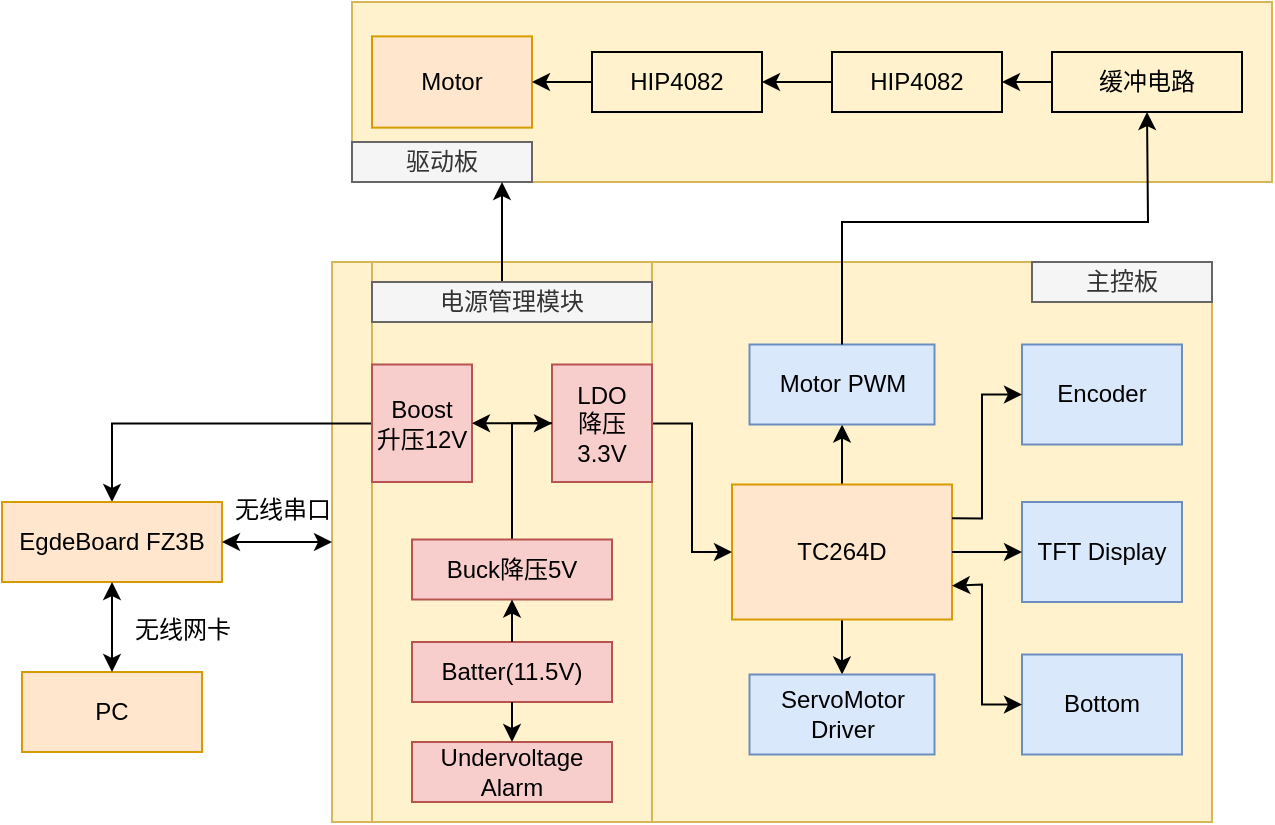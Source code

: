 <mxfile version="22.1.21" type="github">
  <diagram name="第 1 页" id="tW3CXmPOTFtlpqPluhd4">
    <mxGraphModel dx="1653" dy="927" grid="1" gridSize="10" guides="1" tooltips="1" connect="1" arrows="1" fold="1" page="1" pageScale="1" pageWidth="827" pageHeight="1169" math="0" shadow="0">
      <root>
        <mxCell id="0" />
        <mxCell id="1" parent="0" />
        <mxCell id="CNmatFPKbzWSkCiTwap3-4" value="" style="rounded=0;whiteSpace=wrap;html=1;fillColor=#fff2cc;strokeColor=#d6b656;" vertex="1" parent="1">
          <mxGeometry x="210" y="380" width="440" height="280" as="geometry" />
        </mxCell>
        <mxCell id="CNmatFPKbzWSkCiTwap3-1" value="" style="rounded=0;whiteSpace=wrap;html=1;glass=0;fillColor=#fff2cc;strokeColor=#d6b656;" vertex="1" parent="1">
          <mxGeometry x="220" y="250" width="460" height="90" as="geometry" />
        </mxCell>
        <mxCell id="CNmatFPKbzWSkCiTwap3-3" value="驱动板" style="rounded=0;whiteSpace=wrap;html=1;fillColor=#f5f5f5;strokeColor=#666666;fontColor=#333333;" vertex="1" parent="1">
          <mxGeometry x="220" y="320" width="90" height="20" as="geometry" />
        </mxCell>
        <mxCell id="CNmatFPKbzWSkCiTwap3-35" value="" style="rounded=0;whiteSpace=wrap;html=1;fillColor=#fff2cc;strokeColor=#d6b656;" vertex="1" parent="1">
          <mxGeometry x="230" y="380" width="140" height="280" as="geometry" />
        </mxCell>
        <mxCell id="CNmatFPKbzWSkCiTwap3-14" value="" style="edgeStyle=orthogonalEdgeStyle;rounded=0;orthogonalLoop=1;jettySize=auto;html=1;" edge="1" parent="1" source="CNmatFPKbzWSkCiTwap3-5" target="CNmatFPKbzWSkCiTwap3-9">
          <mxGeometry relative="1" as="geometry" />
        </mxCell>
        <mxCell id="CNmatFPKbzWSkCiTwap3-16" value="" style="edgeStyle=orthogonalEdgeStyle;rounded=0;orthogonalLoop=1;jettySize=auto;html=1;" edge="1" parent="1" source="CNmatFPKbzWSkCiTwap3-5" target="CNmatFPKbzWSkCiTwap3-10">
          <mxGeometry relative="1" as="geometry" />
        </mxCell>
        <mxCell id="CNmatFPKbzWSkCiTwap3-5" value="TC264D" style="rounded=0;whiteSpace=wrap;html=1;fillColor=#ffe6cc;strokeColor=#d79b00;" vertex="1" parent="1">
          <mxGeometry x="410" y="491.25" width="110" height="67.5" as="geometry" />
        </mxCell>
        <mxCell id="CNmatFPKbzWSkCiTwap3-6" value="TFT Display" style="rounded=0;whiteSpace=wrap;html=1;fillColor=#dae8fc;strokeColor=#6c8ebf;" vertex="1" parent="1">
          <mxGeometry x="555" y="500" width="80" height="50" as="geometry" />
        </mxCell>
        <mxCell id="CNmatFPKbzWSkCiTwap3-7" value="Bottom" style="rounded=0;whiteSpace=wrap;html=1;fillColor=#dae8fc;strokeColor=#6c8ebf;" vertex="1" parent="1">
          <mxGeometry x="555" y="576.25" width="80" height="50" as="geometry" />
        </mxCell>
        <mxCell id="CNmatFPKbzWSkCiTwap3-8" value="Encoder" style="rounded=0;whiteSpace=wrap;html=1;fillColor=#dae8fc;strokeColor=#6c8ebf;" vertex="1" parent="1">
          <mxGeometry x="555" y="421.25" width="80" height="50" as="geometry" />
        </mxCell>
        <mxCell id="CNmatFPKbzWSkCiTwap3-9" value="Motor PWM" style="rounded=0;whiteSpace=wrap;html=1;fillColor=#dae8fc;strokeColor=#6c8ebf;" vertex="1" parent="1">
          <mxGeometry x="418.75" y="421.25" width="92.5" height="40" as="geometry" />
        </mxCell>
        <mxCell id="CNmatFPKbzWSkCiTwap3-10" value="ServoMotor&lt;br style=&quot;border-color: var(--border-color);&quot;&gt;Driver" style="rounded=0;whiteSpace=wrap;html=1;fillColor=#dae8fc;strokeColor=#6c8ebf;" vertex="1" parent="1">
          <mxGeometry x="418.75" y="586.25" width="92.5" height="40" as="geometry" />
        </mxCell>
        <mxCell id="CNmatFPKbzWSkCiTwap3-17" value="" style="endArrow=classic;html=1;rounded=0;exitX=1;exitY=0.5;exitDx=0;exitDy=0;entryX=0;entryY=0.5;entryDx=0;entryDy=0;" edge="1" parent="1" source="CNmatFPKbzWSkCiTwap3-5" target="CNmatFPKbzWSkCiTwap3-6">
          <mxGeometry width="50" height="50" relative="1" as="geometry">
            <mxPoint x="195" y="671.25" as="sourcePoint" />
            <mxPoint x="245" y="621.25" as="targetPoint" />
          </mxGeometry>
        </mxCell>
        <mxCell id="CNmatFPKbzWSkCiTwap3-18" value="" style="endArrow=classic;html=1;rounded=0;exitX=1;exitY=0.25;exitDx=0;exitDy=0;entryX=0;entryY=0.5;entryDx=0;entryDy=0;" edge="1" parent="1" source="CNmatFPKbzWSkCiTwap3-5" target="CNmatFPKbzWSkCiTwap3-8">
          <mxGeometry width="50" height="50" relative="1" as="geometry">
            <mxPoint x="195" y="671.25" as="sourcePoint" />
            <mxPoint x="245" y="621.25" as="targetPoint" />
            <Array as="points">
              <mxPoint x="535" y="508.25" />
              <mxPoint x="535" y="446.25" />
            </Array>
          </mxGeometry>
        </mxCell>
        <mxCell id="CNmatFPKbzWSkCiTwap3-22" value="" style="endArrow=classic;startArrow=classic;html=1;rounded=0;entryX=0;entryY=0.5;entryDx=0;entryDy=0;exitX=1;exitY=0.75;exitDx=0;exitDy=0;" edge="1" parent="1" source="CNmatFPKbzWSkCiTwap3-5" target="CNmatFPKbzWSkCiTwap3-7">
          <mxGeometry width="50" height="50" relative="1" as="geometry">
            <mxPoint x="195" y="671.25" as="sourcePoint" />
            <mxPoint x="245" y="621.25" as="targetPoint" />
            <Array as="points">
              <mxPoint x="535" y="541.25" />
              <mxPoint x="535" y="601.25" />
            </Array>
          </mxGeometry>
        </mxCell>
        <mxCell id="CNmatFPKbzWSkCiTwap3-23" value="Undervoltage Alarm" style="rounded=0;whiteSpace=wrap;html=1;fillColor=#f8cecc;strokeColor=#b85450;" vertex="1" parent="1">
          <mxGeometry x="250" y="620" width="100" height="30" as="geometry" />
        </mxCell>
        <mxCell id="CNmatFPKbzWSkCiTwap3-25" value="Batter(11.5V)" style="rounded=0;whiteSpace=wrap;html=1;fillColor=#f8cecc;strokeColor=#b85450;" vertex="1" parent="1">
          <mxGeometry x="250" y="570" width="100" height="30" as="geometry" />
        </mxCell>
        <mxCell id="CNmatFPKbzWSkCiTwap3-42" value="" style="edgeStyle=orthogonalEdgeStyle;rounded=0;orthogonalLoop=1;jettySize=auto;html=1;entryX=0.5;entryY=1;entryDx=0;entryDy=0;" edge="1" parent="1" source="CNmatFPKbzWSkCiTwap3-26" target="CNmatFPKbzWSkCiTwap3-27">
          <mxGeometry relative="1" as="geometry">
            <Array as="points">
              <mxPoint x="300" y="461" />
            </Array>
          </mxGeometry>
        </mxCell>
        <mxCell id="CNmatFPKbzWSkCiTwap3-26" value="Buck降压5V" style="rounded=0;whiteSpace=wrap;html=1;fillColor=#f8cecc;strokeColor=#b85450;" vertex="1" parent="1">
          <mxGeometry x="250" y="518.75" width="100" height="30" as="geometry" />
        </mxCell>
        <mxCell id="CNmatFPKbzWSkCiTwap3-28" value="" style="edgeStyle=orthogonalEdgeStyle;rounded=0;orthogonalLoop=1;jettySize=auto;html=1;entryX=0;entryY=0.5;entryDx=0;entryDy=0;" edge="1" parent="1" source="CNmatFPKbzWSkCiTwap3-27" target="CNmatFPKbzWSkCiTwap3-5">
          <mxGeometry relative="1" as="geometry" />
        </mxCell>
        <mxCell id="CNmatFPKbzWSkCiTwap3-27" value="LDO&lt;br&gt;降压3.3V" style="rounded=0;whiteSpace=wrap;html=1;direction=south;fillColor=#f8cecc;strokeColor=#b85450;" vertex="1" parent="1">
          <mxGeometry x="320" y="431.25" width="50" height="58.75" as="geometry" />
        </mxCell>
        <mxCell id="CNmatFPKbzWSkCiTwap3-30" value="" style="endArrow=classic;html=1;rounded=0;exitX=0.5;exitY=0;exitDx=0;exitDy=0;entryX=0.5;entryY=1;entryDx=0;entryDy=0;" edge="1" parent="1" source="CNmatFPKbzWSkCiTwap3-25" target="CNmatFPKbzWSkCiTwap3-26">
          <mxGeometry width="50" height="50" relative="1" as="geometry">
            <mxPoint x="220" y="540" as="sourcePoint" />
            <mxPoint x="270" y="490" as="targetPoint" />
          </mxGeometry>
        </mxCell>
        <mxCell id="CNmatFPKbzWSkCiTwap3-33" value="" style="endArrow=classic;html=1;rounded=0;exitX=0.5;exitY=1;exitDx=0;exitDy=0;entryX=0.5;entryY=0;entryDx=0;entryDy=0;" edge="1" parent="1" target="CNmatFPKbzWSkCiTwap3-23">
          <mxGeometry width="50" height="50" relative="1" as="geometry">
            <mxPoint x="300" y="600" as="sourcePoint" />
            <mxPoint x="270" y="490" as="targetPoint" />
          </mxGeometry>
        </mxCell>
        <mxCell id="CNmatFPKbzWSkCiTwap3-34" value="主控板" style="rounded=0;whiteSpace=wrap;html=1;fillColor=#f5f5f5;fontColor=#333333;strokeColor=#666666;" vertex="1" parent="1">
          <mxGeometry x="560" y="380" width="90" height="20" as="geometry" />
        </mxCell>
        <mxCell id="CNmatFPKbzWSkCiTwap3-40" value="" style="edgeStyle=orthogonalEdgeStyle;rounded=0;orthogonalLoop=1;jettySize=auto;html=1;" edge="1" parent="1" source="CNmatFPKbzWSkCiTwap3-38" target="CNmatFPKbzWSkCiTwap3-3">
          <mxGeometry relative="1" as="geometry">
            <Array as="points">
              <mxPoint x="295" y="350" />
              <mxPoint x="295" y="350" />
            </Array>
          </mxGeometry>
        </mxCell>
        <mxCell id="CNmatFPKbzWSkCiTwap3-38" value="电源管理模块" style="rounded=0;whiteSpace=wrap;html=1;fillColor=#f5f5f5;fontColor=#333333;strokeColor=#666666;" vertex="1" parent="1">
          <mxGeometry x="230" y="390" width="140" height="20" as="geometry" />
        </mxCell>
        <mxCell id="CNmatFPKbzWSkCiTwap3-47" value="" style="edgeStyle=orthogonalEdgeStyle;rounded=0;orthogonalLoop=1;jettySize=auto;html=1;entryX=0.5;entryY=0;entryDx=0;entryDy=0;" edge="1" parent="1" source="CNmatFPKbzWSkCiTwap3-43" target="CNmatFPKbzWSkCiTwap3-46">
          <mxGeometry relative="1" as="geometry" />
        </mxCell>
        <mxCell id="CNmatFPKbzWSkCiTwap3-43" value="Boost&lt;br&gt;升压12V" style="rounded=0;whiteSpace=wrap;html=1;direction=south;fillColor=#f8cecc;strokeColor=#b85450;" vertex="1" parent="1">
          <mxGeometry x="230" y="431.25" width="50" height="58.75" as="geometry" />
        </mxCell>
        <mxCell id="CNmatFPKbzWSkCiTwap3-45" value="" style="endArrow=classic;html=1;rounded=0;" edge="1" parent="1">
          <mxGeometry width="50" height="50" relative="1" as="geometry">
            <mxPoint x="320" y="460.57" as="sourcePoint" />
            <mxPoint x="280" y="460.57" as="targetPoint" />
          </mxGeometry>
        </mxCell>
        <mxCell id="CNmatFPKbzWSkCiTwap3-46" value="EgdeBoard FZ3B" style="whiteSpace=wrap;html=1;rounded=0;fillColor=#ffe6cc;strokeColor=#d79b00;" vertex="1" parent="1">
          <mxGeometry x="45" y="500" width="110" height="40" as="geometry" />
        </mxCell>
        <mxCell id="CNmatFPKbzWSkCiTwap3-49" value="" style="endArrow=classic;startArrow=classic;html=1;rounded=0;exitX=0;exitY=0.5;exitDx=0;exitDy=0;entryX=1;entryY=0.5;entryDx=0;entryDy=0;" edge="1" parent="1" source="CNmatFPKbzWSkCiTwap3-4" target="CNmatFPKbzWSkCiTwap3-46">
          <mxGeometry width="50" height="50" relative="1" as="geometry">
            <mxPoint x="490" y="560" as="sourcePoint" />
            <mxPoint x="540" y="510" as="targetPoint" />
          </mxGeometry>
        </mxCell>
        <mxCell id="CNmatFPKbzWSkCiTwap3-50" value="无线串口" style="text;html=1;align=center;verticalAlign=middle;resizable=0;points=[];autosize=1;strokeColor=none;fillColor=none;" vertex="1" parent="1">
          <mxGeometry x="150" y="488.75" width="70" height="30" as="geometry" />
        </mxCell>
        <mxCell id="CNmatFPKbzWSkCiTwap3-51" value="PC" style="whiteSpace=wrap;html=1;rounded=0;fillColor=#ffe6cc;strokeColor=#d79b00;" vertex="1" parent="1">
          <mxGeometry x="55" y="585" width="90" height="40" as="geometry" />
        </mxCell>
        <mxCell id="CNmatFPKbzWSkCiTwap3-53" value="" style="endArrow=classic;startArrow=classic;html=1;rounded=0;exitX=0.5;exitY=1;exitDx=0;exitDy=0;entryX=0.5;entryY=0;entryDx=0;entryDy=0;" edge="1" parent="1" source="CNmatFPKbzWSkCiTwap3-46" target="CNmatFPKbzWSkCiTwap3-51">
          <mxGeometry width="50" height="50" relative="1" as="geometry">
            <mxPoint x="510" y="520" as="sourcePoint" />
            <mxPoint x="560" y="470" as="targetPoint" />
          </mxGeometry>
        </mxCell>
        <mxCell id="CNmatFPKbzWSkCiTwap3-54" value="无线网卡" style="text;html=1;align=center;verticalAlign=middle;resizable=0;points=[];autosize=1;strokeColor=none;fillColor=none;" vertex="1" parent="1">
          <mxGeometry x="100" y="548.75" width="70" height="30" as="geometry" />
        </mxCell>
        <mxCell id="CNmatFPKbzWSkCiTwap3-63" value="" style="edgeStyle=orthogonalEdgeStyle;rounded=0;orthogonalLoop=1;jettySize=auto;html=1;" edge="1" parent="1" source="CNmatFPKbzWSkCiTwap3-59" target="CNmatFPKbzWSkCiTwap3-60">
          <mxGeometry relative="1" as="geometry" />
        </mxCell>
        <mxCell id="CNmatFPKbzWSkCiTwap3-59" value="缓冲电路" style="rounded=0;whiteSpace=wrap;html=1;fillColor=none;" vertex="1" parent="1">
          <mxGeometry x="570" y="275" width="95" height="30" as="geometry" />
        </mxCell>
        <mxCell id="CNmatFPKbzWSkCiTwap3-70" value="" style="edgeStyle=orthogonalEdgeStyle;rounded=0;orthogonalLoop=1;jettySize=auto;html=1;" edge="1" parent="1" source="CNmatFPKbzWSkCiTwap3-60" target="CNmatFPKbzWSkCiTwap3-68">
          <mxGeometry relative="1" as="geometry" />
        </mxCell>
        <mxCell id="CNmatFPKbzWSkCiTwap3-60" value="HIP4082" style="rounded=0;whiteSpace=wrap;html=1;direction=west;fillColor=none;" vertex="1" parent="1">
          <mxGeometry x="460" y="275" width="85" height="30" as="geometry" />
        </mxCell>
        <mxCell id="CNmatFPKbzWSkCiTwap3-65" value="" style="endArrow=classic;html=1;rounded=0;exitX=0.5;exitY=0;exitDx=0;exitDy=0;entryX=0.5;entryY=1;entryDx=0;entryDy=0;" edge="1" parent="1" source="CNmatFPKbzWSkCiTwap3-9" target="CNmatFPKbzWSkCiTwap3-59">
          <mxGeometry width="50" height="50" relative="1" as="geometry">
            <mxPoint x="550" y="590" as="sourcePoint" />
            <mxPoint x="600" y="540" as="targetPoint" />
            <Array as="points">
              <mxPoint x="465" y="360" />
              <mxPoint x="618" y="360" />
            </Array>
          </mxGeometry>
        </mxCell>
        <mxCell id="CNmatFPKbzWSkCiTwap3-66" value="Motor" style="whiteSpace=wrap;html=1;rounded=0;direction=west;fillColor=#ffe6cc;strokeColor=#d79b00;" vertex="1" parent="1">
          <mxGeometry x="230" y="267.19" width="80" height="45.63" as="geometry" />
        </mxCell>
        <mxCell id="CNmatFPKbzWSkCiTwap3-71" value="" style="edgeStyle=orthogonalEdgeStyle;rounded=0;orthogonalLoop=1;jettySize=auto;html=1;" edge="1" parent="1" source="CNmatFPKbzWSkCiTwap3-68" target="CNmatFPKbzWSkCiTwap3-66">
          <mxGeometry relative="1" as="geometry" />
        </mxCell>
        <mxCell id="CNmatFPKbzWSkCiTwap3-68" value="HIP4082" style="rounded=0;whiteSpace=wrap;html=1;direction=west;fillColor=none;" vertex="1" parent="1">
          <mxGeometry x="340" y="275" width="85" height="30" as="geometry" />
        </mxCell>
      </root>
    </mxGraphModel>
  </diagram>
</mxfile>
